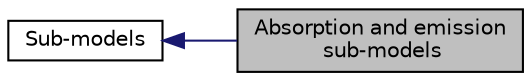digraph "Absorption and emission sub-models"
{
  bgcolor="transparent";
  edge [fontname="Helvetica",fontsize="10",labelfontname="Helvetica",labelfontsize="10"];
  node [fontname="Helvetica",fontsize="10",shape=record];
  rankdir=LR;
  Node0 [label="Absorption and emission\l sub-models",height=0.2,width=0.4,color="black", fillcolor="grey75", style="filled" fontcolor="black"];
  Node1 [label="Sub-models",height=0.2,width=0.4,color="black",URL="$group__grpRadiationSubModels.html"];
  Node1->Node0 [shape=plaintext, color="midnightblue", dir="back", style="solid"];
}
